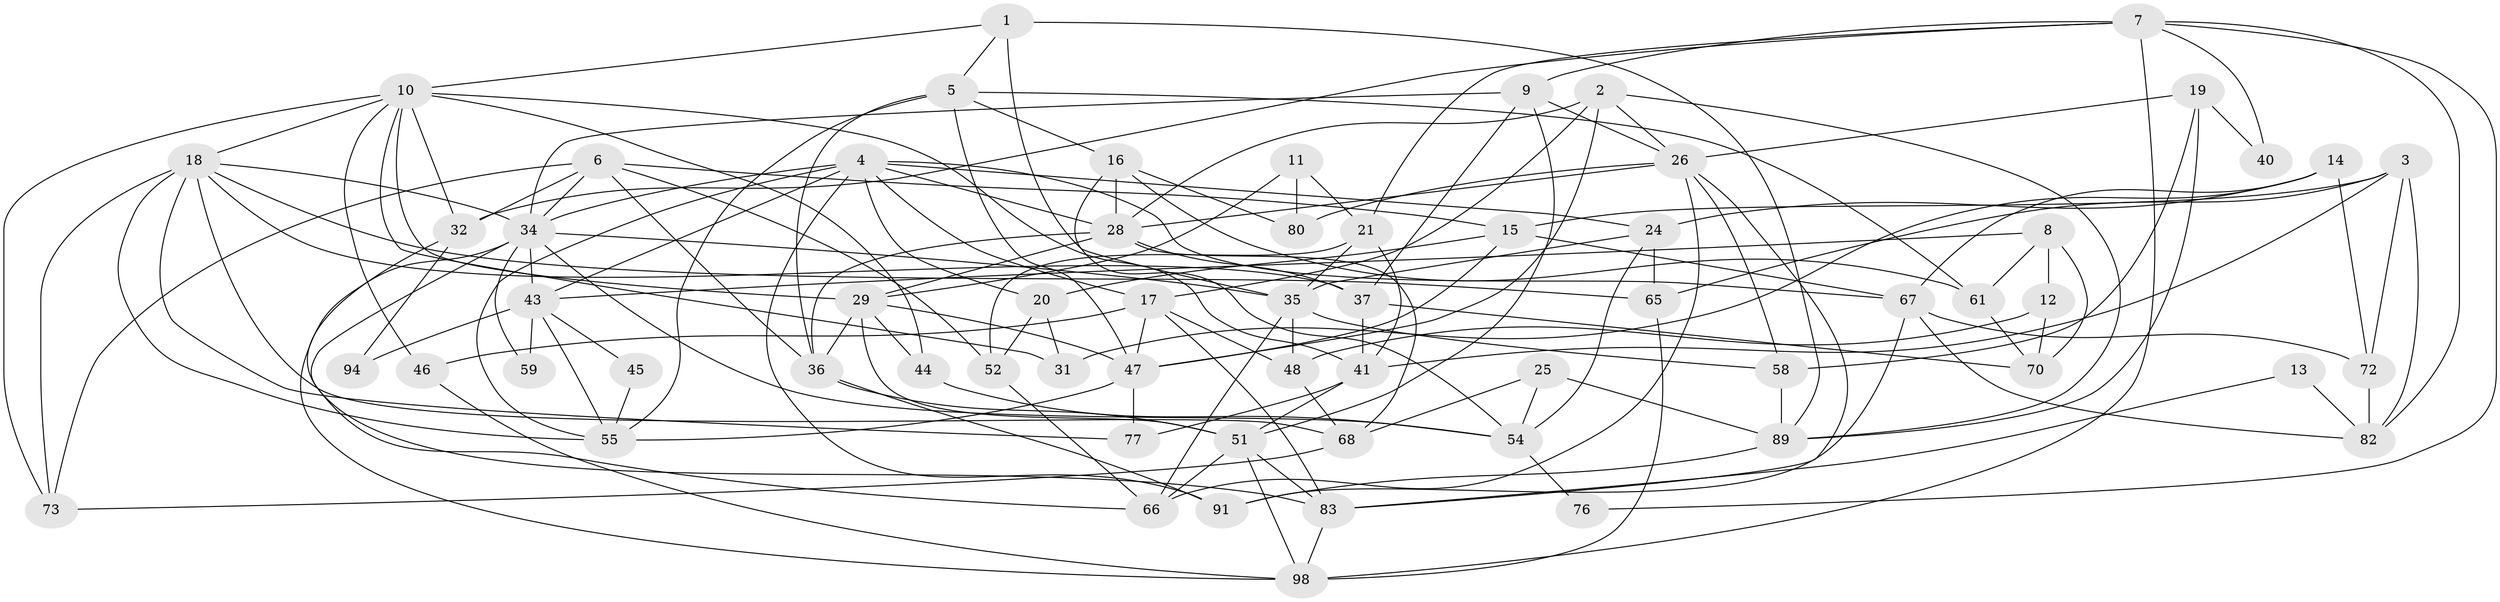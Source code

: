 // original degree distribution, {4: 0.29, 3: 0.31, 5: 0.14, 2: 0.12, 6: 0.06, 7: 0.05, 8: 0.02, 10: 0.01}
// Generated by graph-tools (version 1.1) at 2025/11/02/21/25 10:11:14]
// undirected, 63 vertices, 156 edges
graph export_dot {
graph [start="1"]
  node [color=gray90,style=filled];
  1 [super="+99"];
  2 [super="+74"];
  3;
  4 [super="+22"];
  5 [super="+57"];
  6 [super="+30"];
  7 [super="+85"];
  8 [super="+62"];
  9 [super="+90"];
  10 [super="+23"];
  11 [super="+75"];
  12;
  13;
  14 [super="+50"];
  15 [super="+64"];
  16 [super="+39"];
  17;
  18 [super="+79"];
  19 [super="+27"];
  20;
  21 [super="+87"];
  24;
  25;
  26;
  28 [super="+53"];
  29 [super="+33"];
  31;
  32 [super="+38"];
  34 [super="+63"];
  35 [super="+95"];
  36 [super="+84"];
  37 [super="+42"];
  40;
  41 [super="+56"];
  43 [super="+86"];
  44;
  45;
  46;
  47 [super="+49"];
  48;
  51 [super="+69"];
  52;
  54 [super="+60"];
  55 [super="+78"];
  58;
  59;
  61;
  65 [super="+88"];
  66 [super="+92"];
  67 [super="+71"];
  68 [super="+97"];
  70;
  72;
  73;
  76;
  77 [super="+81"];
  80;
  82 [super="+93"];
  83 [super="+100"];
  89 [super="+96"];
  91;
  94;
  98;
  1 -- 89;
  1 -- 5;
  1 -- 35;
  1 -- 10;
  2 -- 17;
  2 -- 47;
  2 -- 89;
  2 -- 26;
  2 -- 28;
  3 -- 72;
  3 -- 82;
  3 -- 65;
  3 -- 41;
  3 -- 15;
  4 -- 24;
  4 -- 67;
  4 -- 55;
  4 -- 17;
  4 -- 34;
  4 -- 20;
  4 -- 91;
  4 -- 43;
  4 -- 28;
  5 -- 47 [weight=2];
  5 -- 61;
  5 -- 36;
  5 -- 16;
  5 -- 55;
  6 -- 15;
  6 -- 52;
  6 -- 73;
  6 -- 36;
  6 -- 34;
  6 -- 32;
  7 -- 82;
  7 -- 98;
  7 -- 21;
  7 -- 40;
  7 -- 9;
  7 -- 76;
  7 -- 32;
  8 -- 12;
  8 -- 70;
  8 -- 43;
  8 -- 61;
  9 -- 37;
  9 -- 26;
  9 -- 51;
  9 -- 34;
  10 -- 31;
  10 -- 73;
  10 -- 32;
  10 -- 41;
  10 -- 44;
  10 -- 46;
  10 -- 29;
  10 -- 18;
  11 -- 80 [weight=2];
  11 -- 29;
  11 -- 21;
  12 -- 48;
  12 -- 70;
  13 -- 83;
  13 -- 82;
  14 -- 72;
  14 -- 31;
  14 -- 24;
  14 -- 67;
  15 -- 67;
  15 -- 47;
  15 -- 20;
  16 -- 54;
  16 -- 80;
  16 -- 28;
  16 -- 61;
  17 -- 48;
  17 -- 46;
  17 -- 83;
  17 -- 47;
  18 -- 68;
  18 -- 77;
  18 -- 34;
  18 -- 65;
  18 -- 37;
  18 -- 55;
  18 -- 73;
  19 -- 26;
  19 -- 89;
  19 -- 40;
  19 -- 58;
  20 -- 52;
  20 -- 31;
  21 -- 52;
  21 -- 41;
  21 -- 35;
  24 -- 65;
  24 -- 54;
  24 -- 35;
  25 -- 68;
  25 -- 89;
  25 -- 54;
  26 -- 66;
  26 -- 58;
  26 -- 80;
  26 -- 28;
  26 -- 83;
  28 -- 68;
  28 -- 37;
  28 -- 36;
  28 -- 29;
  29 -- 44;
  29 -- 36;
  29 -- 47;
  29 -- 51;
  32 -- 83;
  32 -- 94;
  34 -- 98;
  34 -- 43;
  34 -- 54;
  34 -- 59;
  34 -- 66;
  34 -- 35;
  35 -- 66 [weight=2];
  35 -- 48;
  35 -- 58;
  36 -- 91;
  36 -- 51;
  37 -- 70;
  37 -- 41;
  41 -- 77;
  41 -- 51;
  43 -- 55;
  43 -- 59;
  43 -- 94;
  43 -- 45;
  44 -- 54;
  45 -- 55;
  46 -- 98;
  47 -- 77;
  47 -- 55;
  48 -- 68;
  51 -- 66;
  51 -- 98;
  51 -- 83;
  52 -- 66;
  54 -- 76;
  58 -- 89;
  61 -- 70;
  65 -- 98;
  67 -- 72;
  67 -- 91;
  67 -- 82;
  68 -- 73;
  72 -- 82;
  83 -- 98;
  89 -- 91;
}
